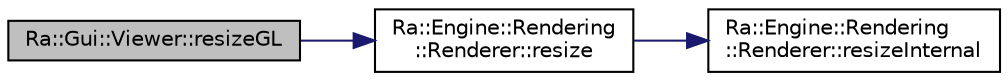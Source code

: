 digraph "Ra::Gui::Viewer::resizeGL"
{
 // INTERACTIVE_SVG=YES
 // LATEX_PDF_SIZE
  edge [fontname="Helvetica",fontsize="10",labelfontname="Helvetica",labelfontsize="10"];
  node [fontname="Helvetica",fontsize="10",shape=record];
  rankdir="LR";
  Node1 [label="Ra::Gui::Viewer::resizeGL",height=0.2,width=0.4,color="black", fillcolor="grey75", style="filled", fontcolor="black",tooltip="Resize the view port and the camera. Called by the resize event."];
  Node1 -> Node2 [color="midnightblue",fontsize="10",style="solid",fontname="Helvetica"];
  Node2 [label="Ra::Engine::Rendering\l::Renderer::resize",height=0.2,width=0.4,color="black", fillcolor="white", style="filled",URL="$classRa_1_1Engine_1_1Rendering_1_1Renderer.html#a314e31247fa616d1cbb02143cd42019f",tooltip="Resize the viewport and all the screen textures, fbos. This function must be overrided as soon as som..."];
  Node2 -> Node3 [color="midnightblue",fontsize="10",style="solid",fontname="Helvetica"];
  Node3 [label="Ra::Engine::Rendering\l::Renderer::resizeInternal",height=0.2,width=0.4,color="black", fillcolor="white", style="filled",URL="$classRa_1_1Engine_1_1Rendering_1_1Renderer.html#ac804ffc9a0b4f71c02610ce930fd5c65",tooltip=" "];
}
